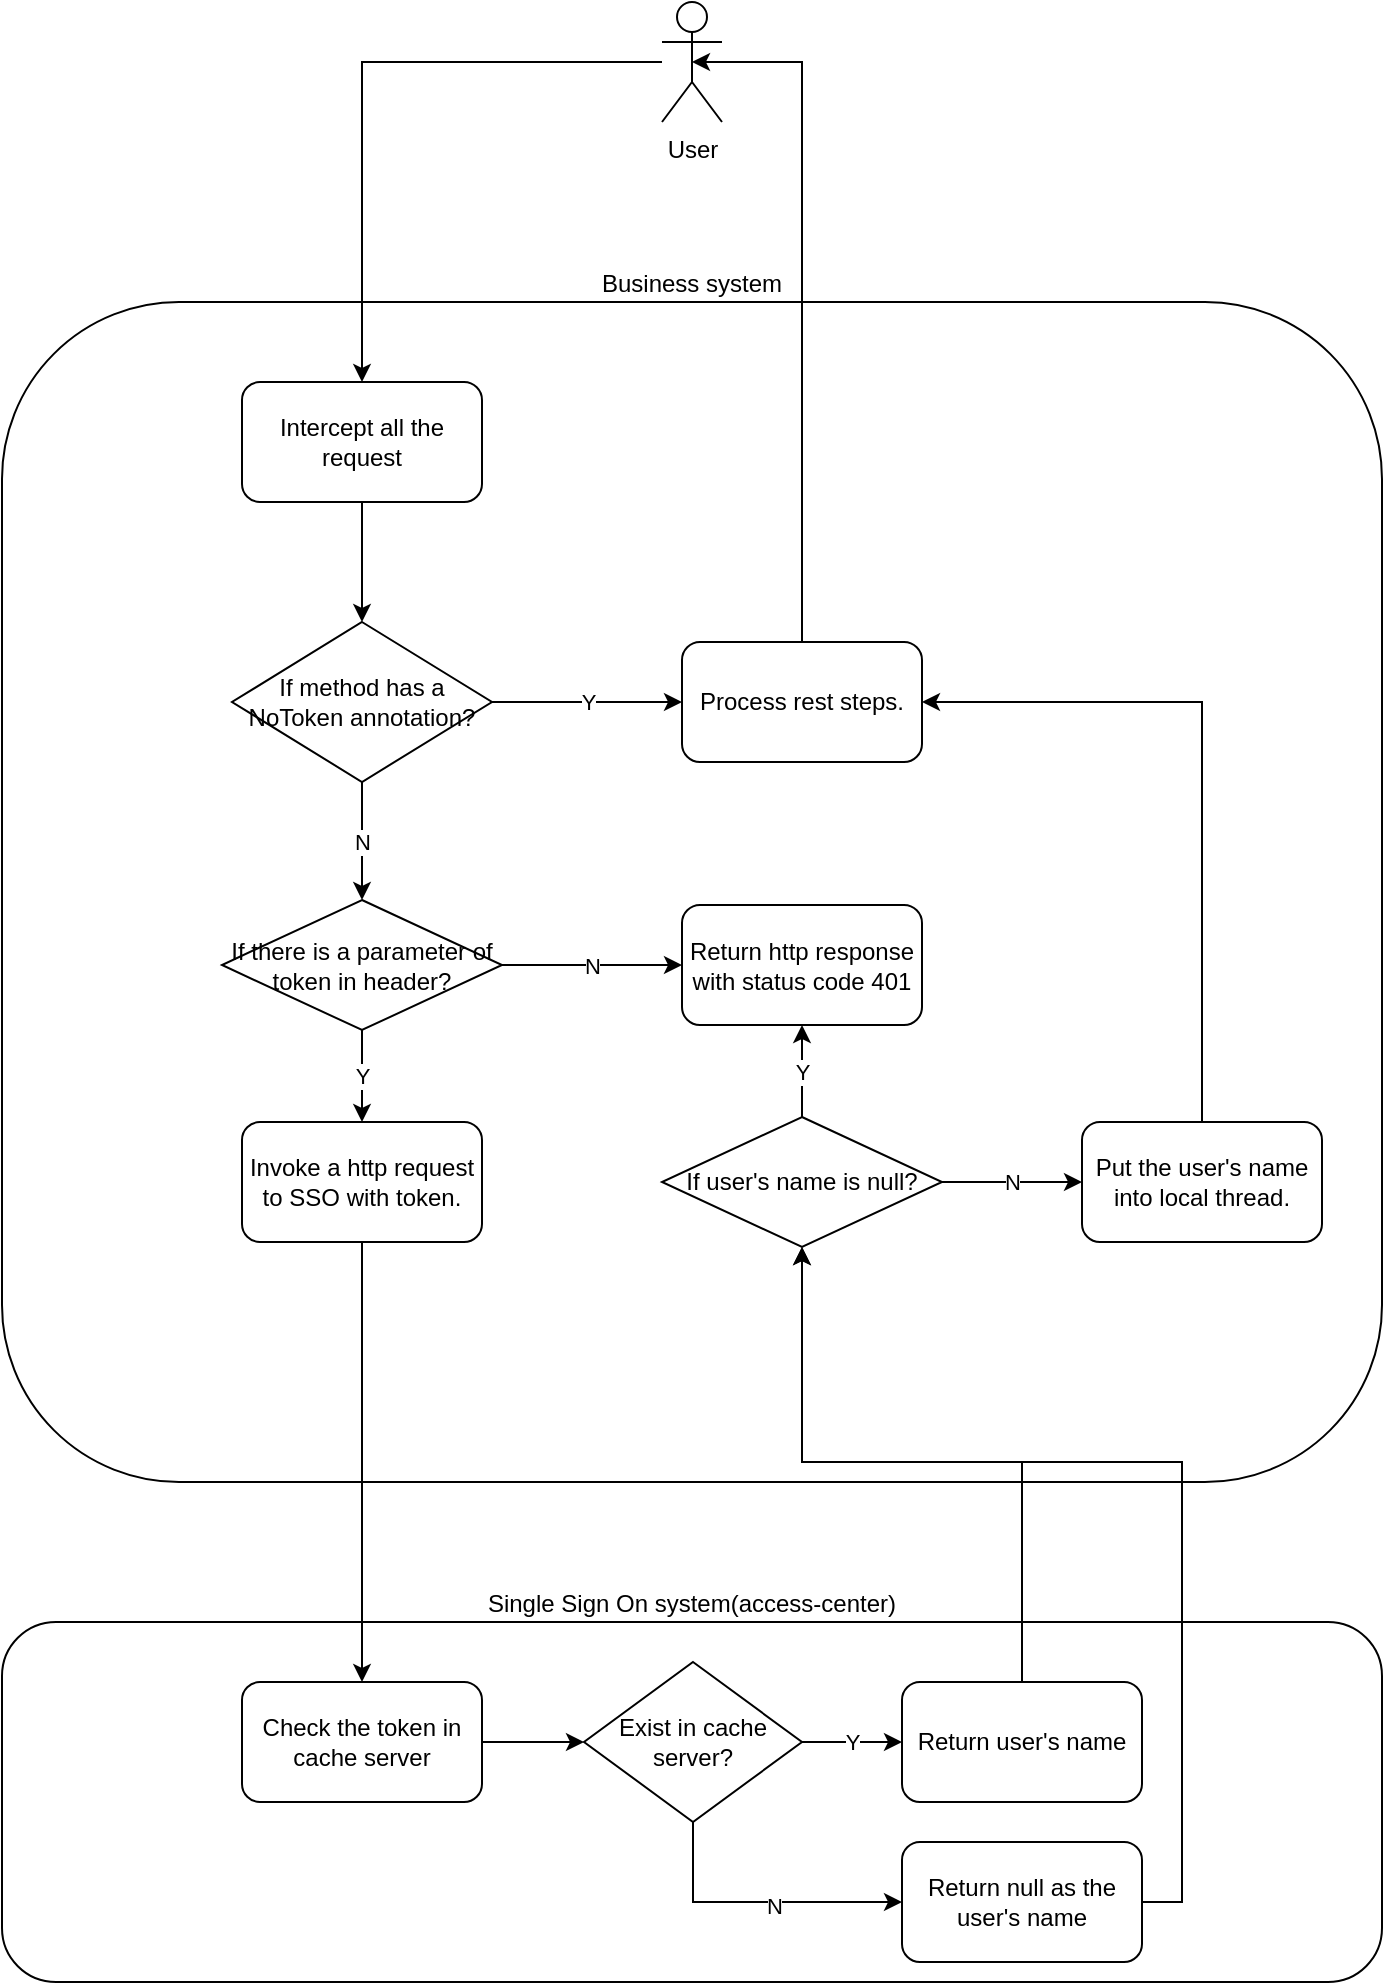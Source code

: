 <mxfile version="16.6.5" type="github">
  <diagram id="eDHxqj6L2KVflL8UDVeR" name="Page-1">
    <mxGraphModel dx="1004" dy="1741" grid="1" gridSize="10" guides="1" tooltips="1" connect="1" arrows="1" fold="1" page="1" pageScale="1" pageWidth="827" pageHeight="1169" math="0" shadow="0">
      <root>
        <mxCell id="0" />
        <mxCell id="1" parent="0" />
        <mxCell id="VF5sbW5bGw1HgcJpIHXw-19" value="Business system" style="rounded=1;whiteSpace=wrap;html=1;labelPosition=center;verticalLabelPosition=top;align=center;verticalAlign=bottom;" vertex="1" parent="1">
          <mxGeometry x="20" y="80" width="690" height="590" as="geometry" />
        </mxCell>
        <mxCell id="VF5sbW5bGw1HgcJpIHXw-3" style="edgeStyle=orthogonalEdgeStyle;rounded=0;orthogonalLoop=1;jettySize=auto;html=1;exitX=0.5;exitY=1;exitDx=0;exitDy=0;entryX=0.5;entryY=0;entryDx=0;entryDy=0;" edge="1" parent="1" source="VF5sbW5bGw1HgcJpIHXw-1" target="VF5sbW5bGw1HgcJpIHXw-2">
          <mxGeometry relative="1" as="geometry" />
        </mxCell>
        <mxCell id="VF5sbW5bGw1HgcJpIHXw-1" value="Intercept all the request" style="rounded=1;whiteSpace=wrap;html=1;" vertex="1" parent="1">
          <mxGeometry x="140" y="120" width="120" height="60" as="geometry" />
        </mxCell>
        <mxCell id="VF5sbW5bGw1HgcJpIHXw-5" value="Y" style="edgeStyle=orthogonalEdgeStyle;rounded=0;orthogonalLoop=1;jettySize=auto;html=1;exitX=1;exitY=0.5;exitDx=0;exitDy=0;entryX=0;entryY=0.5;entryDx=0;entryDy=0;" edge="1" parent="1" source="VF5sbW5bGw1HgcJpIHXw-2" target="VF5sbW5bGw1HgcJpIHXw-4">
          <mxGeometry relative="1" as="geometry" />
        </mxCell>
        <mxCell id="VF5sbW5bGw1HgcJpIHXw-7" value="N" style="edgeStyle=orthogonalEdgeStyle;rounded=0;orthogonalLoop=1;jettySize=auto;html=1;exitX=0.5;exitY=1;exitDx=0;exitDy=0;" edge="1" parent="1" source="VF5sbW5bGw1HgcJpIHXw-2" target="VF5sbW5bGw1HgcJpIHXw-8">
          <mxGeometry relative="1" as="geometry">
            <mxPoint x="200" y="390" as="targetPoint" />
          </mxGeometry>
        </mxCell>
        <mxCell id="VF5sbW5bGw1HgcJpIHXw-2" value="If method has a NoToken annotation? " style="rhombus;whiteSpace=wrap;html=1;" vertex="1" parent="1">
          <mxGeometry x="135" y="240" width="130" height="80" as="geometry" />
        </mxCell>
        <mxCell id="VF5sbW5bGw1HgcJpIHXw-35" style="edgeStyle=orthogonalEdgeStyle;rounded=0;orthogonalLoop=1;jettySize=auto;html=1;exitX=0.5;exitY=0;exitDx=0;exitDy=0;entryX=0.5;entryY=0.5;entryDx=0;entryDy=0;entryPerimeter=0;" edge="1" parent="1" source="VF5sbW5bGw1HgcJpIHXw-4" target="VF5sbW5bGw1HgcJpIHXw-20">
          <mxGeometry relative="1" as="geometry">
            <Array as="points">
              <mxPoint x="420" y="-40" />
            </Array>
          </mxGeometry>
        </mxCell>
        <mxCell id="VF5sbW5bGw1HgcJpIHXw-4" value="Process rest steps." style="rounded=1;whiteSpace=wrap;html=1;" vertex="1" parent="1">
          <mxGeometry x="360" y="250" width="120" height="60" as="geometry" />
        </mxCell>
        <mxCell id="VF5sbW5bGw1HgcJpIHXw-10" value="N" style="edgeStyle=orthogonalEdgeStyle;rounded=0;orthogonalLoop=1;jettySize=auto;html=1;exitX=1;exitY=0.5;exitDx=0;exitDy=0;entryX=0;entryY=0.5;entryDx=0;entryDy=0;" edge="1" parent="1" source="VF5sbW5bGw1HgcJpIHXw-8" target="VF5sbW5bGw1HgcJpIHXw-11">
          <mxGeometry relative="1" as="geometry">
            <mxPoint x="360" y="533" as="targetPoint" />
          </mxGeometry>
        </mxCell>
        <mxCell id="VF5sbW5bGw1HgcJpIHXw-12" value="Y" style="edgeStyle=orthogonalEdgeStyle;rounded=0;orthogonalLoop=1;jettySize=auto;html=1;exitX=0.5;exitY=1;exitDx=0;exitDy=0;entryX=0.5;entryY=0;entryDx=0;entryDy=0;" edge="1" parent="1" source="VF5sbW5bGw1HgcJpIHXw-8" target="VF5sbW5bGw1HgcJpIHXw-13">
          <mxGeometry relative="1" as="geometry">
            <mxPoint x="200" y="630" as="targetPoint" />
          </mxGeometry>
        </mxCell>
        <mxCell id="VF5sbW5bGw1HgcJpIHXw-8" value="If there is a parameter of token in header?" style="rhombus;whiteSpace=wrap;html=1;" vertex="1" parent="1">
          <mxGeometry x="130" y="379" width="140" height="65" as="geometry" />
        </mxCell>
        <mxCell id="VF5sbW5bGw1HgcJpIHXw-11" value="Return http response with status code 401" style="rounded=1;whiteSpace=wrap;html=1;" vertex="1" parent="1">
          <mxGeometry x="360" y="381.5" width="120" height="60" as="geometry" />
        </mxCell>
        <mxCell id="VF5sbW5bGw1HgcJpIHXw-13" value="Invoke a http request to SSO with token." style="rounded=1;whiteSpace=wrap;html=1;" vertex="1" parent="1">
          <mxGeometry x="140" y="490" width="120" height="60" as="geometry" />
        </mxCell>
        <mxCell id="VF5sbW5bGw1HgcJpIHXw-14" value="Single Sign On system(access-center)" style="rounded=1;whiteSpace=wrap;html=1;labelPosition=center;verticalLabelPosition=top;align=center;verticalAlign=bottom;" vertex="1" parent="1">
          <mxGeometry x="20" y="740" width="690" height="180" as="geometry" />
        </mxCell>
        <mxCell id="VF5sbW5bGw1HgcJpIHXw-18" style="edgeStyle=orthogonalEdgeStyle;rounded=0;orthogonalLoop=1;jettySize=auto;html=1;exitX=1;exitY=0.5;exitDx=0;exitDy=0;entryX=0;entryY=0.5;entryDx=0;entryDy=0;" edge="1" parent="1" source="VF5sbW5bGw1HgcJpIHXw-15" target="VF5sbW5bGw1HgcJpIHXw-17">
          <mxGeometry relative="1" as="geometry" />
        </mxCell>
        <mxCell id="VF5sbW5bGw1HgcJpIHXw-15" value="Check the token in cache server" style="rounded=1;whiteSpace=wrap;html=1;" vertex="1" parent="1">
          <mxGeometry x="140" y="770" width="120" height="60" as="geometry" />
        </mxCell>
        <mxCell id="VF5sbW5bGw1HgcJpIHXw-25" value="Y" style="edgeStyle=orthogonalEdgeStyle;rounded=0;orthogonalLoop=1;jettySize=auto;html=1;exitX=1;exitY=0.5;exitDx=0;exitDy=0;entryX=0;entryY=0.5;entryDx=0;entryDy=0;" edge="1" parent="1" source="VF5sbW5bGw1HgcJpIHXw-17" target="VF5sbW5bGw1HgcJpIHXw-24">
          <mxGeometry relative="1" as="geometry" />
        </mxCell>
        <mxCell id="VF5sbW5bGw1HgcJpIHXw-26" style="edgeStyle=orthogonalEdgeStyle;rounded=0;orthogonalLoop=1;jettySize=auto;html=1;exitX=0.5;exitY=1;exitDx=0;exitDy=0;entryX=0;entryY=0.5;entryDx=0;entryDy=0;" edge="1" parent="1" source="VF5sbW5bGw1HgcJpIHXw-17" target="VF5sbW5bGw1HgcJpIHXw-36">
          <mxGeometry relative="1" as="geometry" />
        </mxCell>
        <mxCell id="VF5sbW5bGw1HgcJpIHXw-27" value="N" style="edgeLabel;html=1;align=center;verticalAlign=middle;resizable=0;points=[];" vertex="1" connectable="0" parent="VF5sbW5bGw1HgcJpIHXw-26">
          <mxGeometry x="0.113" y="-2" relative="1" as="geometry">
            <mxPoint as="offset" />
          </mxGeometry>
        </mxCell>
        <mxCell id="VF5sbW5bGw1HgcJpIHXw-17" value="Exist in cache server?" style="rhombus;whiteSpace=wrap;html=1;" vertex="1" parent="1">
          <mxGeometry x="311" y="760" width="109" height="80" as="geometry" />
        </mxCell>
        <mxCell id="VF5sbW5bGw1HgcJpIHXw-22" style="edgeStyle=orthogonalEdgeStyle;rounded=0;orthogonalLoop=1;jettySize=auto;html=1;entryX=0.5;entryY=0;entryDx=0;entryDy=0;" edge="1" parent="1" source="VF5sbW5bGw1HgcJpIHXw-20" target="VF5sbW5bGw1HgcJpIHXw-1">
          <mxGeometry relative="1" as="geometry" />
        </mxCell>
        <mxCell id="VF5sbW5bGw1HgcJpIHXw-20" value="User" style="shape=umlActor;verticalLabelPosition=bottom;verticalAlign=top;html=1;outlineConnect=0;" vertex="1" parent="1">
          <mxGeometry x="350" y="-70" width="30" height="60" as="geometry" />
        </mxCell>
        <mxCell id="VF5sbW5bGw1HgcJpIHXw-31" style="edgeStyle=orthogonalEdgeStyle;rounded=0;orthogonalLoop=1;jettySize=auto;html=1;entryX=0.5;entryY=1;entryDx=0;entryDy=0;" edge="1" parent="1" source="VF5sbW5bGw1HgcJpIHXw-24" target="VF5sbW5bGw1HgcJpIHXw-28">
          <mxGeometry relative="1" as="geometry">
            <Array as="points">
              <mxPoint x="530" y="660" />
              <mxPoint x="420" y="660" />
            </Array>
          </mxGeometry>
        </mxCell>
        <mxCell id="VF5sbW5bGw1HgcJpIHXw-24" value="Return user&#39;s name" style="rounded=1;whiteSpace=wrap;html=1;" vertex="1" parent="1">
          <mxGeometry x="470" y="770" width="120" height="60" as="geometry" />
        </mxCell>
        <mxCell id="VF5sbW5bGw1HgcJpIHXw-16" style="edgeStyle=orthogonalEdgeStyle;rounded=0;orthogonalLoop=1;jettySize=auto;html=1;exitX=0.5;exitY=1;exitDx=0;exitDy=0;" edge="1" parent="1" source="VF5sbW5bGw1HgcJpIHXw-13">
          <mxGeometry relative="1" as="geometry">
            <mxPoint x="200" y="770" as="targetPoint" />
          </mxGeometry>
        </mxCell>
        <mxCell id="VF5sbW5bGw1HgcJpIHXw-30" value="Y" style="edgeStyle=orthogonalEdgeStyle;rounded=0;orthogonalLoop=1;jettySize=auto;html=1;exitX=0.5;exitY=0;exitDx=0;exitDy=0;" edge="1" parent="1" source="VF5sbW5bGw1HgcJpIHXw-28" target="VF5sbW5bGw1HgcJpIHXw-11">
          <mxGeometry relative="1" as="geometry" />
        </mxCell>
        <mxCell id="VF5sbW5bGw1HgcJpIHXw-33" value="N" style="edgeStyle=orthogonalEdgeStyle;rounded=0;orthogonalLoop=1;jettySize=auto;html=1;exitX=1;exitY=0.5;exitDx=0;exitDy=0;" edge="1" parent="1" source="VF5sbW5bGw1HgcJpIHXw-28" target="VF5sbW5bGw1HgcJpIHXw-32">
          <mxGeometry relative="1" as="geometry" />
        </mxCell>
        <mxCell id="VF5sbW5bGw1HgcJpIHXw-28" value="If user&#39;s name is null?" style="rhombus;whiteSpace=wrap;html=1;" vertex="1" parent="1">
          <mxGeometry x="350" y="487.5" width="140" height="65" as="geometry" />
        </mxCell>
        <mxCell id="VF5sbW5bGw1HgcJpIHXw-34" style="edgeStyle=orthogonalEdgeStyle;rounded=0;orthogonalLoop=1;jettySize=auto;html=1;exitX=0.5;exitY=0;exitDx=0;exitDy=0;entryX=1;entryY=0.5;entryDx=0;entryDy=0;" edge="1" parent="1" source="VF5sbW5bGw1HgcJpIHXw-32" target="VF5sbW5bGw1HgcJpIHXw-4">
          <mxGeometry relative="1" as="geometry" />
        </mxCell>
        <mxCell id="VF5sbW5bGw1HgcJpIHXw-32" value="Put the user&#39;s name into local thread." style="rounded=1;whiteSpace=wrap;html=1;" vertex="1" parent="1">
          <mxGeometry x="560" y="490" width="120" height="60" as="geometry" />
        </mxCell>
        <mxCell id="VF5sbW5bGw1HgcJpIHXw-37" style="edgeStyle=orthogonalEdgeStyle;rounded=0;orthogonalLoop=1;jettySize=auto;html=1;exitX=1;exitY=0.5;exitDx=0;exitDy=0;entryX=0.5;entryY=1;entryDx=0;entryDy=0;" edge="1" parent="1" source="VF5sbW5bGw1HgcJpIHXw-36" target="VF5sbW5bGw1HgcJpIHXw-28">
          <mxGeometry relative="1" as="geometry">
            <Array as="points">
              <mxPoint x="610" y="880" />
              <mxPoint x="610" y="660" />
              <mxPoint x="420" y="660" />
            </Array>
          </mxGeometry>
        </mxCell>
        <mxCell id="VF5sbW5bGw1HgcJpIHXw-36" value="Return null as the user&#39;s name" style="rounded=1;whiteSpace=wrap;html=1;" vertex="1" parent="1">
          <mxGeometry x="470" y="850" width="120" height="60" as="geometry" />
        </mxCell>
      </root>
    </mxGraphModel>
  </diagram>
</mxfile>
